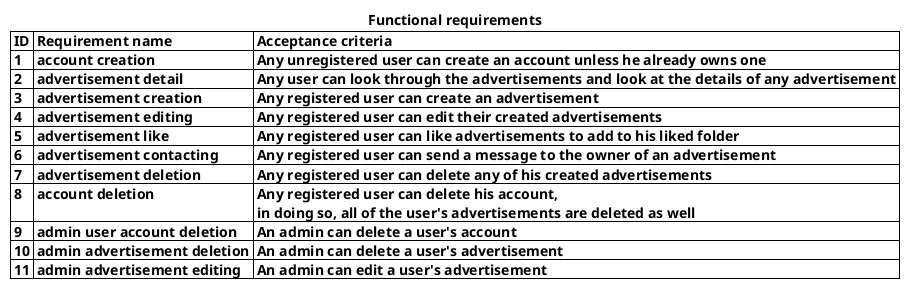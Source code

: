 @startuml
title
  Functional requirements
  |= ID |= Requirement name |= Acceptance criteria |
  | 1 | account creation | Any unregistered user can create an account unless he already owns one |
  | 2 | advertisement detail | Any user can look through the advertisements and look at the details of any advertisement |
  | 3 | advertisement creation | Any registered user can create an advertisement |
  | 4 | advertisement editing | Any registered user can edit their created advertisements |
  | 5 | advertisement like | Any registered user can like advertisements to add to his liked folder |
  | 6 | advertisement contacting | Any registered user can send a message to the owner of an advertisement |
  | 7 | advertisement deletion | Any registered user can delete any of his created advertisements |
  | 8 | account deletion | Any registered user can delete his account, \n in doing so, all of the user's advertisements are deleted as well |
  | 9 | admin user account deletion | An admin can delete a user's account |
  | 10 | admin advertisement deletion | An admin can delete a user's advertisement |
  | 11 | admin advertisement editing | An admin can edit a user's advertisement |
end title
@enduml